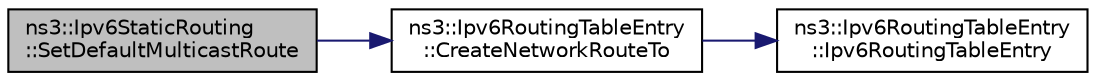 digraph "ns3::Ipv6StaticRouting::SetDefaultMulticastRoute"
{
 // LATEX_PDF_SIZE
  edge [fontname="Helvetica",fontsize="10",labelfontname="Helvetica",labelfontsize="10"];
  node [fontname="Helvetica",fontsize="10",shape=record];
  rankdir="LR";
  Node1 [label="ns3::Ipv6StaticRouting\l::SetDefaultMulticastRoute",height=0.2,width=0.4,color="black", fillcolor="grey75", style="filled", fontcolor="black",tooltip="Set the default multicast route."];
  Node1 -> Node2 [color="midnightblue",fontsize="10",style="solid",fontname="Helvetica"];
  Node2 [label="ns3::Ipv6RoutingTableEntry\l::CreateNetworkRouteTo",height=0.2,width=0.4,color="black", fillcolor="white", style="filled",URL="$classns3_1_1_ipv6_routing_table_entry.html#aba706b8378ac6a5ad281f773125175d9",tooltip="Create a route to a network."];
  Node2 -> Node3 [color="midnightblue",fontsize="10",style="solid",fontname="Helvetica"];
  Node3 [label="ns3::Ipv6RoutingTableEntry\l::Ipv6RoutingTableEntry",height=0.2,width=0.4,color="black", fillcolor="white", style="filled",URL="$classns3_1_1_ipv6_routing_table_entry.html#a1f92292be7156a9777858b60243f592c",tooltip="Constructor."];
}
